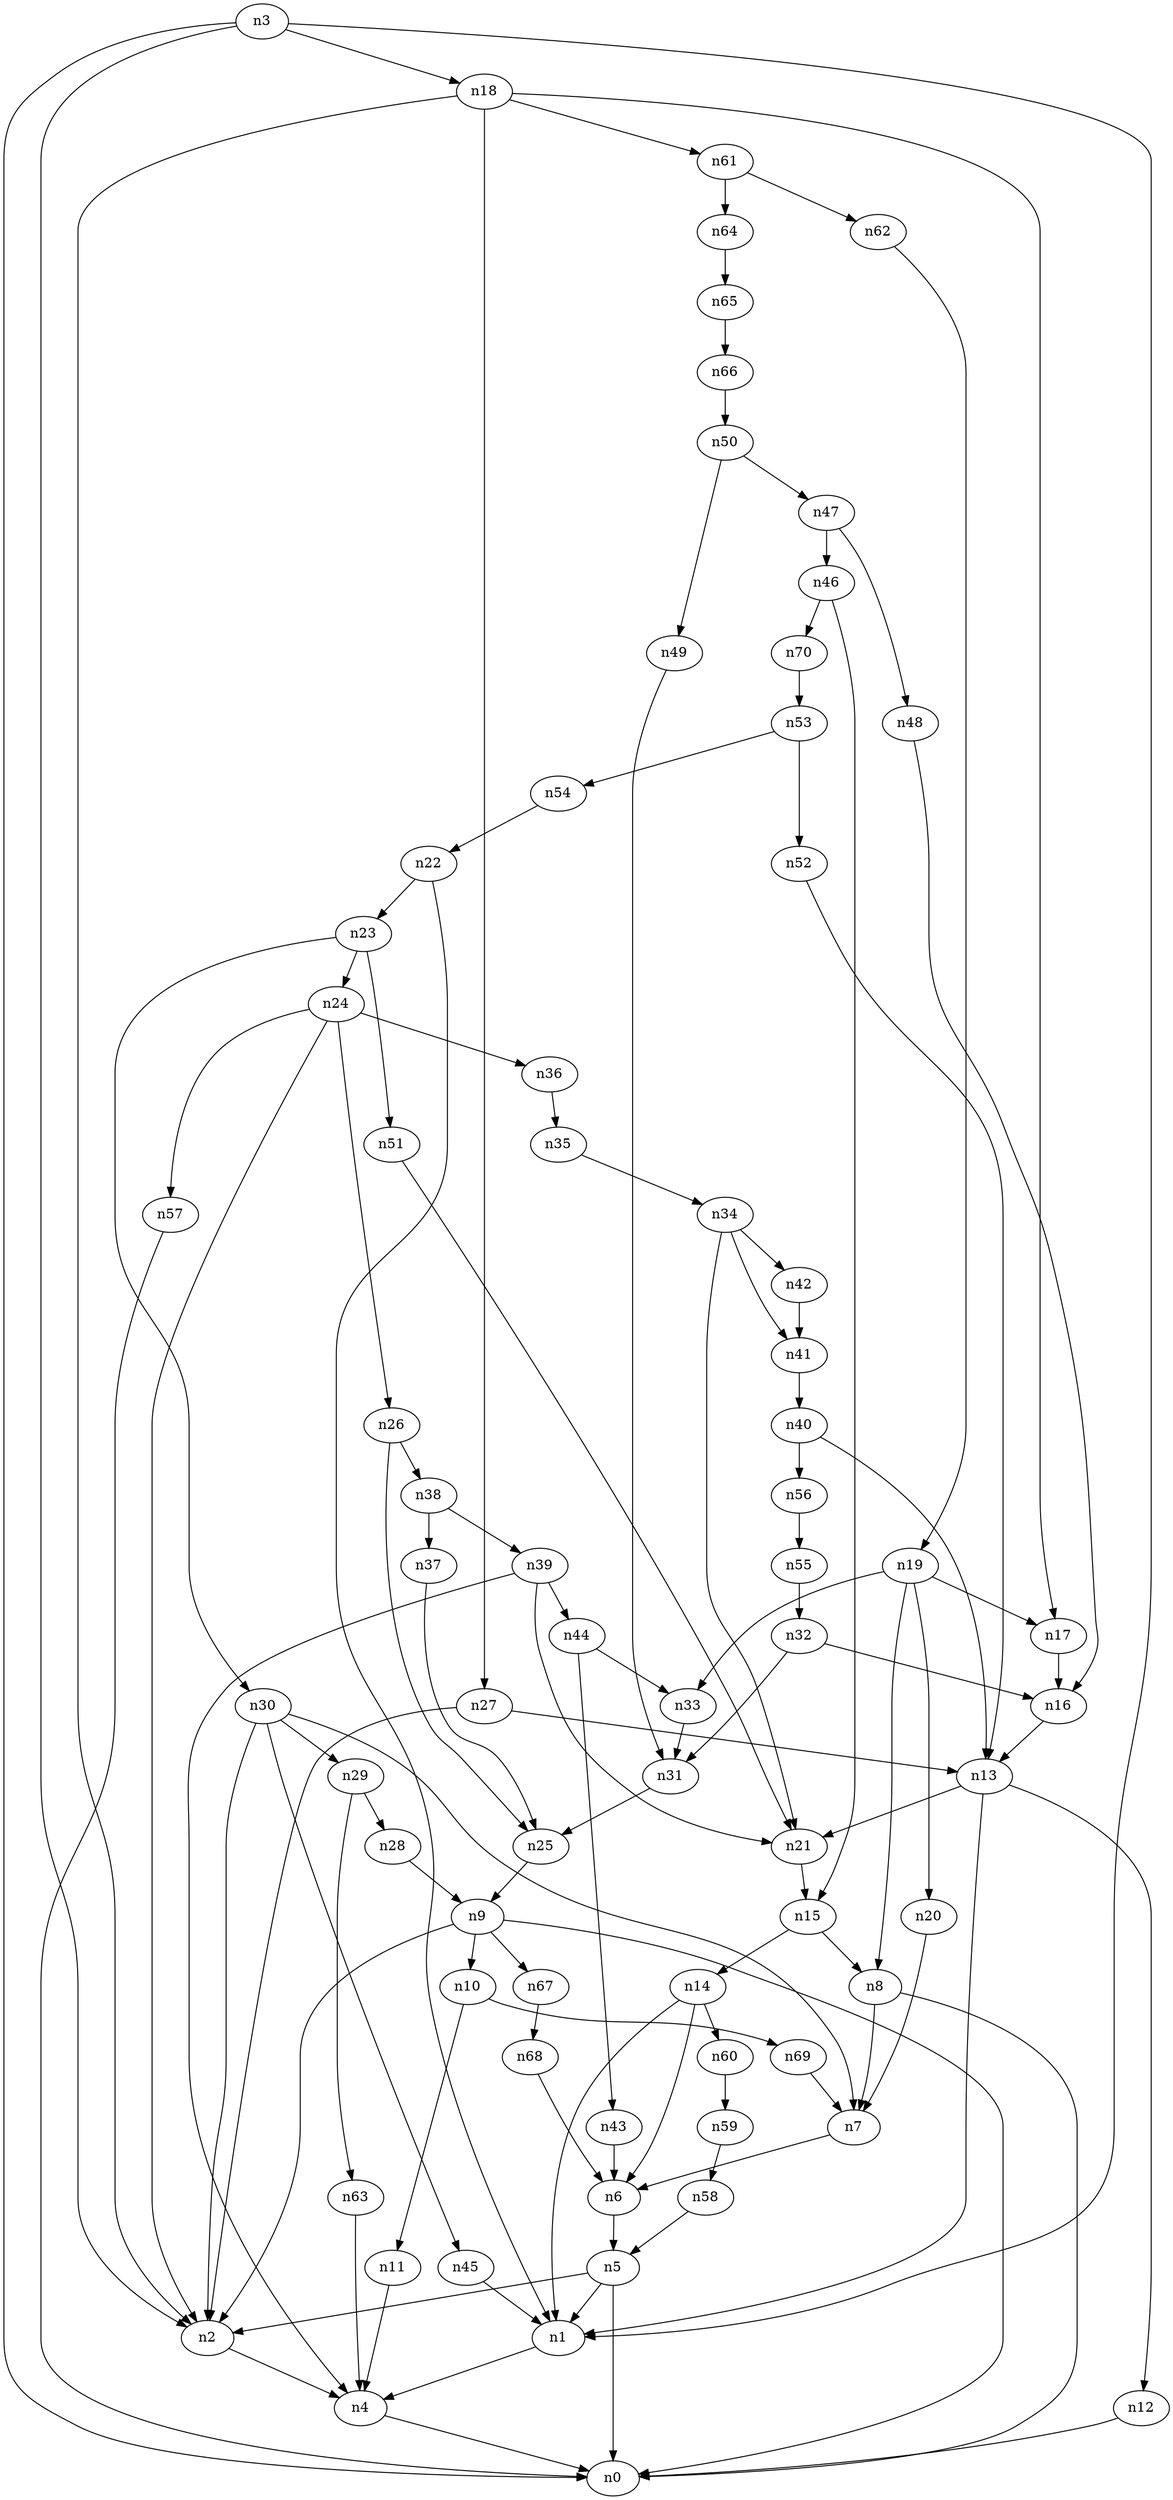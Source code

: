 digraph G {
	n1 -> n4	 [_graphml_id=e4];
	n2 -> n4	 [_graphml_id=e7];
	n3 -> n0	 [_graphml_id=e0];
	n3 -> n1	 [_graphml_id=e3];
	n3 -> n2	 [_graphml_id=e6];
	n3 -> n18	 [_graphml_id=e53];
	n4 -> n0	 [_graphml_id=e1];
	n5 -> n0	 [_graphml_id=e2];
	n5 -> n1	 [_graphml_id=e5];
	n5 -> n2	 [_graphml_id=e8];
	n6 -> n5	 [_graphml_id=e9];
	n7 -> n6	 [_graphml_id=e10];
	n8 -> n0	 [_graphml_id=e12];
	n8 -> n7	 [_graphml_id=e11];
	n9 -> n0	 [_graphml_id=e13];
	n9 -> n2	 [_graphml_id=e73];
	n9 -> n10	 [_graphml_id=e14];
	n9 -> n67	 [_graphml_id=e108];
	n10 -> n11	 [_graphml_id=e15];
	n10 -> n69	 [_graphml_id=e112];
	n11 -> n4	 [_graphml_id=e16];
	n12 -> n0	 [_graphml_id=e17];
	n13 -> n1	 [_graphml_id=e19];
	n13 -> n12	 [_graphml_id=e18];
	n13 -> n21	 [_graphml_id=e31];
	n14 -> n1	 [_graphml_id=e20];
	n14 -> n6	 [_graphml_id=e21];
	n14 -> n60	 [_graphml_id=e97];
	n15 -> n8	 [_graphml_id=e23];
	n15 -> n14	 [_graphml_id=e22];
	n16 -> n13	 [_graphml_id=e24];
	n17 -> n16	 [_graphml_id=e25];
	n18 -> n2	 [_graphml_id=e27];
	n18 -> n17	 [_graphml_id=e26];
	n18 -> n27	 [_graphml_id=e43];
	n18 -> n61	 [_graphml_id=e98];
	n19 -> n8	 [_graphml_id=e33];
	n19 -> n17	 [_graphml_id=e28];
	n19 -> n20	 [_graphml_id=e29];
	n19 -> n33	 [_graphml_id=e52];
	n20 -> n7	 [_graphml_id=e30];
	n21 -> n15	 [_graphml_id=e32];
	n22 -> n1	 [_graphml_id=e34];
	n22 -> n23	 [_graphml_id=e35];
	n23 -> n24	 [_graphml_id=e36];
	n23 -> n30	 [_graphml_id=e63];
	n23 -> n51	 [_graphml_id=e82];
	n24 -> n2	 [_graphml_id=e37];
	n24 -> n26	 [_graphml_id=e40];
	n24 -> n36	 [_graphml_id=e57];
	n24 -> n57	 [_graphml_id=e91];
	n25 -> n9	 [_graphml_id=e38];
	n26 -> n25	 [_graphml_id=e39];
	n26 -> n38	 [_graphml_id=e60];
	n27 -> n2	 [_graphml_id=e42];
	n27 -> n13	 [_graphml_id=e41];
	n28 -> n9	 [_graphml_id=e44];
	n29 -> n28	 [_graphml_id=e45];
	n29 -> n63	 [_graphml_id=e101];
	n30 -> n2	 [_graphml_id=e47];
	n30 -> n7	 [_graphml_id=e83];
	n30 -> n29	 [_graphml_id=e46];
	n30 -> n45	 [_graphml_id=e71];
	n31 -> n25	 [_graphml_id=e48];
	n32 -> n16	 [_graphml_id=e50];
	n32 -> n31	 [_graphml_id=e49];
	n33 -> n31	 [_graphml_id=e51];
	n34 -> n21	 [_graphml_id=e54];
	n34 -> n41	 [_graphml_id=e113];
	n34 -> n42	 [_graphml_id=e67];
	n35 -> n34	 [_graphml_id=e55];
	n36 -> n35	 [_graphml_id=e56];
	n37 -> n25	 [_graphml_id=e58];
	n38 -> n37	 [_graphml_id=e59];
	n38 -> n39	 [_graphml_id=e103];
	n39 -> n4	 [_graphml_id=e62];
	n39 -> n21	 [_graphml_id=e61];
	n39 -> n44	 [_graphml_id=e70];
	n40 -> n13	 [_graphml_id=e64];
	n40 -> n56	 [_graphml_id=e90];
	n41 -> n40	 [_graphml_id=e65];
	n42 -> n41	 [_graphml_id=e66];
	n43 -> n6	 [_graphml_id=e68];
	n44 -> n33	 [_graphml_id=e93];
	n44 -> n43	 [_graphml_id=e69];
	n45 -> n1	 [_graphml_id=e72];
	n46 -> n15	 [_graphml_id=e74];
	n46 -> n70	 [_graphml_id=e115];
	n47 -> n46	 [_graphml_id=e75];
	n47 -> n48	 [_graphml_id=e76];
	n48 -> n16	 [_graphml_id=e77];
	n49 -> n31	 [_graphml_id=e78];
	n50 -> n47	 [_graphml_id=e80];
	n50 -> n49	 [_graphml_id=e79];
	n51 -> n21	 [_graphml_id=e81];
	n52 -> n13	 [_graphml_id=e84];
	n53 -> n52	 [_graphml_id=e85];
	n53 -> n54	 [_graphml_id=e86];
	n54 -> n22	 [_graphml_id=e87];
	n55 -> n32	 [_graphml_id=e88];
	n56 -> n55	 [_graphml_id=e89];
	n57 -> n0	 [_graphml_id=e92];
	n58 -> n5	 [_graphml_id=e94];
	n59 -> n58	 [_graphml_id=e95];
	n60 -> n59	 [_graphml_id=e96];
	n61 -> n62	 [_graphml_id=e99];
	n61 -> n64	 [_graphml_id=e104];
	n62 -> n19	 [_graphml_id=e100];
	n63 -> n4	 [_graphml_id=e102];
	n64 -> n65	 [_graphml_id=e105];
	n65 -> n66	 [_graphml_id=e106];
	n66 -> n50	 [_graphml_id=e107];
	n67 -> n68	 [_graphml_id=e109];
	n68 -> n6	 [_graphml_id=e110];
	n69 -> n7	 [_graphml_id=e111];
	n70 -> n53	 [_graphml_id=e114];
}
